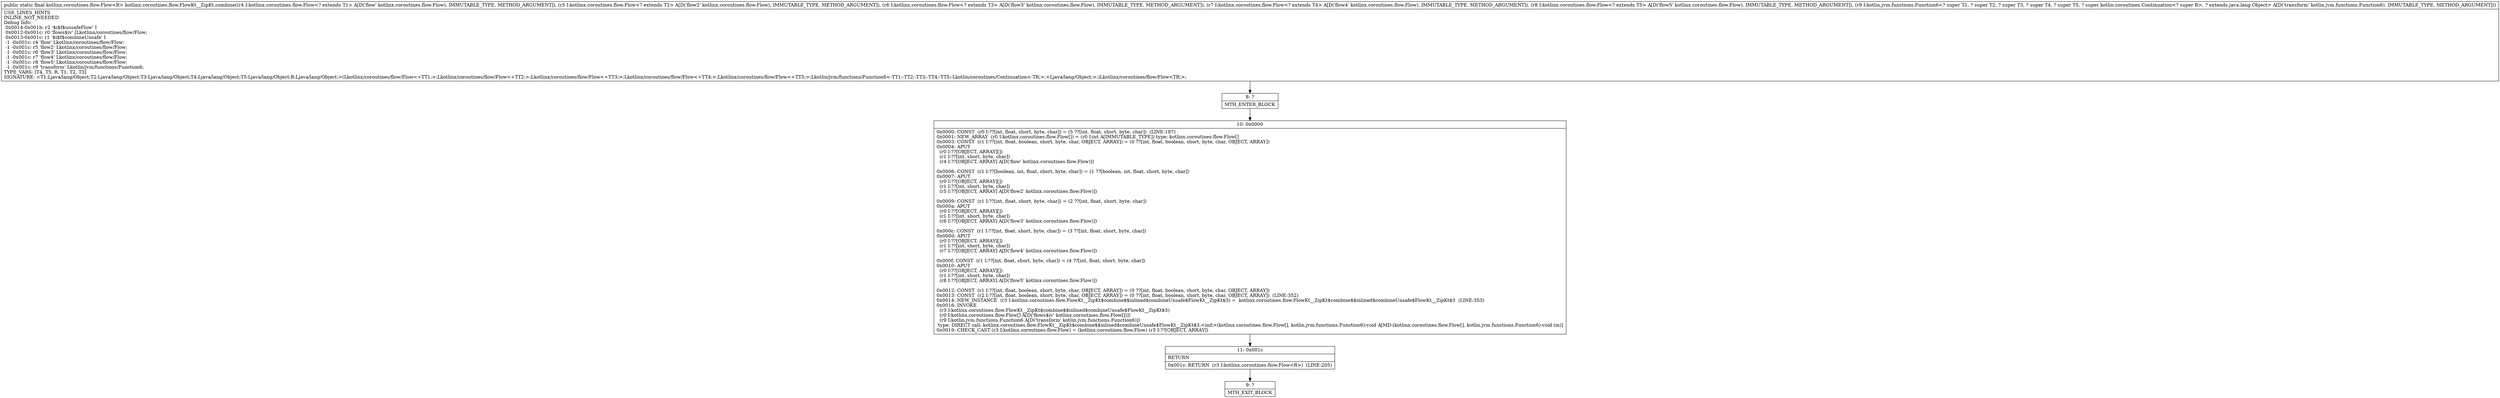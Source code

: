 digraph "CFG forkotlinx.coroutines.flow.FlowKt__ZipKt.combine(Lkotlinx\/coroutines\/flow\/Flow;Lkotlinx\/coroutines\/flow\/Flow;Lkotlinx\/coroutines\/flow\/Flow;Lkotlinx\/coroutines\/flow\/Flow;Lkotlinx\/coroutines\/flow\/Flow;Lkotlin\/jvm\/functions\/Function6;)Lkotlinx\/coroutines\/flow\/Flow;" {
Node_8 [shape=record,label="{8\:\ ?|MTH_ENTER_BLOCK\l}"];
Node_10 [shape=record,label="{10\:\ 0x0000|0x0000: CONST  (r0 I:??[int, float, short, byte, char]) = (5 ??[int, float, short, byte, char])  (LINE:197)\l0x0001: NEW_ARRAY  (r0 I:kotlinx.coroutines.flow.Flow[]) = (r0 I:int A[IMMUTABLE_TYPE]) type: kotlinx.coroutines.flow.Flow[] \l0x0003: CONST  (r1 I:??[int, float, boolean, short, byte, char, OBJECT, ARRAY]) = (0 ??[int, float, boolean, short, byte, char, OBJECT, ARRAY]) \l0x0004: APUT  \l  (r0 I:??[OBJECT, ARRAY][])\l  (r1 I:??[int, short, byte, char])\l  (r4 I:??[OBJECT, ARRAY] A[D('flow' kotlinx.coroutines.flow.Flow)])\l \l0x0006: CONST  (r1 I:??[boolean, int, float, short, byte, char]) = (1 ??[boolean, int, float, short, byte, char]) \l0x0007: APUT  \l  (r0 I:??[OBJECT, ARRAY][])\l  (r1 I:??[int, short, byte, char])\l  (r5 I:??[OBJECT, ARRAY] A[D('flow2' kotlinx.coroutines.flow.Flow)])\l \l0x0009: CONST  (r1 I:??[int, float, short, byte, char]) = (2 ??[int, float, short, byte, char]) \l0x000a: APUT  \l  (r0 I:??[OBJECT, ARRAY][])\l  (r1 I:??[int, short, byte, char])\l  (r6 I:??[OBJECT, ARRAY] A[D('flow3' kotlinx.coroutines.flow.Flow)])\l \l0x000c: CONST  (r1 I:??[int, float, short, byte, char]) = (3 ??[int, float, short, byte, char]) \l0x000d: APUT  \l  (r0 I:??[OBJECT, ARRAY][])\l  (r1 I:??[int, short, byte, char])\l  (r7 I:??[OBJECT, ARRAY] A[D('flow4' kotlinx.coroutines.flow.Flow)])\l \l0x000f: CONST  (r1 I:??[int, float, short, byte, char]) = (4 ??[int, float, short, byte, char]) \l0x0010: APUT  \l  (r0 I:??[OBJECT, ARRAY][])\l  (r1 I:??[int, short, byte, char])\l  (r8 I:??[OBJECT, ARRAY] A[D('flow5' kotlinx.coroutines.flow.Flow)])\l \l0x0012: CONST  (r1 I:??[int, float, boolean, short, byte, char, OBJECT, ARRAY]) = (0 ??[int, float, boolean, short, byte, char, OBJECT, ARRAY]) \l0x0013: CONST  (r2 I:??[int, float, boolean, short, byte, char, OBJECT, ARRAY]) = (0 ??[int, float, boolean, short, byte, char, OBJECT, ARRAY])  (LINE:352)\l0x0014: NEW_INSTANCE  (r3 I:kotlinx.coroutines.flow.FlowKt__ZipKt$combine$$inlined$combineUnsafe$FlowKt__ZipKt$3) =  kotlinx.coroutines.flow.FlowKt__ZipKt$combine$$inlined$combineUnsafe$FlowKt__ZipKt$3  (LINE:353)\l0x0016: INVOKE  \l  (r3 I:kotlinx.coroutines.flow.FlowKt__ZipKt$combine$$inlined$combineUnsafe$FlowKt__ZipKt$3)\l  (r0 I:kotlinx.coroutines.flow.Flow[] A[D('flows$iv' kotlinx.coroutines.flow.Flow[])])\l  (r9 I:kotlin.jvm.functions.Function6 A[D('transform' kotlin.jvm.functions.Function6)])\l type: DIRECT call: kotlinx.coroutines.flow.FlowKt__ZipKt$combine$$inlined$combineUnsafe$FlowKt__ZipKt$3.\<init\>(kotlinx.coroutines.flow.Flow[], kotlin.jvm.functions.Function6):void A[MD:(kotlinx.coroutines.flow.Flow[], kotlin.jvm.functions.Function6):void (m)]\l0x0019: CHECK_CAST (r3 I:kotlinx.coroutines.flow.Flow) = (kotlinx.coroutines.flow.Flow) (r3 I:??[OBJECT, ARRAY]) \l}"];
Node_11 [shape=record,label="{11\:\ 0x001c|RETURN\l|0x001c: RETURN  (r3 I:kotlinx.coroutines.flow.Flow\<R\>)  (LINE:205)\l}"];
Node_9 [shape=record,label="{9\:\ ?|MTH_EXIT_BLOCK\l}"];
MethodNode[shape=record,label="{public static final kotlinx.coroutines.flow.Flow\<R\> kotlinx.coroutines.flow.FlowKt__ZipKt.combine((r4 I:kotlinx.coroutines.flow.Flow\<? extends T1\> A[D('flow' kotlinx.coroutines.flow.Flow), IMMUTABLE_TYPE, METHOD_ARGUMENT]), (r5 I:kotlinx.coroutines.flow.Flow\<? extends T2\> A[D('flow2' kotlinx.coroutines.flow.Flow), IMMUTABLE_TYPE, METHOD_ARGUMENT]), (r6 I:kotlinx.coroutines.flow.Flow\<? extends T3\> A[D('flow3' kotlinx.coroutines.flow.Flow), IMMUTABLE_TYPE, METHOD_ARGUMENT]), (r7 I:kotlinx.coroutines.flow.Flow\<? extends T4\> A[D('flow4' kotlinx.coroutines.flow.Flow), IMMUTABLE_TYPE, METHOD_ARGUMENT]), (r8 I:kotlinx.coroutines.flow.Flow\<? extends T5\> A[D('flow5' kotlinx.coroutines.flow.Flow), IMMUTABLE_TYPE, METHOD_ARGUMENT]), (r9 I:kotlin.jvm.functions.Function6\<? super T1, ? super T2, ? super T3, ? super T4, ? super T5, ? super kotlin.coroutines.Continuation\<? super R\>, ? extends java.lang.Object\> A[D('transform' kotlin.jvm.functions.Function6), IMMUTABLE_TYPE, METHOD_ARGUMENT]))  | USE_LINES_HINTS\lINLINE_NOT_NEEDED\lDebug Info:\l  0x0014\-0x001b: r2 '$i$f$unsafeFlow' I\l  0x0012\-0x001c: r0 'flows$iv' [Lkotlinx\/coroutines\/flow\/Flow;\l  0x0013\-0x001c: r1 '$i$f$combineUnsafe' I\l  \-1 \-0x001c: r4 'flow' Lkotlinx\/coroutines\/flow\/Flow;\l  \-1 \-0x001c: r5 'flow2' Lkotlinx\/coroutines\/flow\/Flow;\l  \-1 \-0x001c: r6 'flow3' Lkotlinx\/coroutines\/flow\/Flow;\l  \-1 \-0x001c: r7 'flow4' Lkotlinx\/coroutines\/flow\/Flow;\l  \-1 \-0x001c: r8 'flow5' Lkotlinx\/coroutines\/flow\/Flow;\l  \-1 \-0x001c: r9 'transform' Lkotlin\/jvm\/functions\/Function6;\lTYPE_VARS: [T4, T5, R, T1, T2, T3]\lSIGNATURE: \<T1:Ljava\/lang\/Object;T2:Ljava\/lang\/Object;T3:Ljava\/lang\/Object;T4:Ljava\/lang\/Object;T5:Ljava\/lang\/Object;R:Ljava\/lang\/Object;\>(Lkotlinx\/coroutines\/flow\/Flow\<+TT1;\>;Lkotlinx\/coroutines\/flow\/Flow\<+TT2;\>;Lkotlinx\/coroutines\/flow\/Flow\<+TT3;\>;Lkotlinx\/coroutines\/flow\/Flow\<+TT4;\>;Lkotlinx\/coroutines\/flow\/Flow\<+TT5;\>;Lkotlin\/jvm\/functions\/Function6\<\-TT1;\-TT2;\-TT3;\-TT4;\-TT5;\-Lkotlin\/coroutines\/Continuation\<\-TR;\>;+Ljava\/lang\/Object;\>;)Lkotlinx\/coroutines\/flow\/Flow\<TR;\>;\l}"];
MethodNode -> Node_8;Node_8 -> Node_10;
Node_10 -> Node_11;
Node_11 -> Node_9;
}

